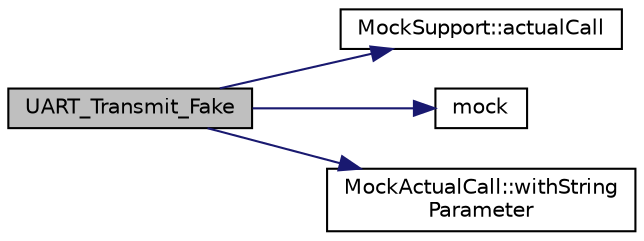 digraph "UART_Transmit_Fake"
{
 // LATEX_PDF_SIZE
  edge [fontname="Helvetica",fontsize="10",labelfontname="Helvetica",labelfontsize="10"];
  node [fontname="Helvetica",fontsize="10",shape=record];
  rankdir="LR";
  Node1 [label="UART_Transmit_Fake",height=0.2,width=0.4,color="black", fillcolor="grey75", style="filled", fontcolor="black",tooltip=" "];
  Node1 -> Node2 [color="midnightblue",fontsize="10",style="solid",fontname="Helvetica"];
  Node2 [label="MockSupport::actualCall",height=0.2,width=0.4,color="black", fillcolor="white", style="filled",URL="$classMockSupport.html#a24c13a885106130715aaf0b6392f090c",tooltip=" "];
  Node1 -> Node3 [color="midnightblue",fontsize="10",style="solid",fontname="Helvetica"];
  Node3 [label="mock",height=0.2,width=0.4,color="black", fillcolor="white", style="filled",URL="$MockSupport_8h.html#ac31c1bc819395bcc9e7ed873f321d4d8",tooltip=" "];
  Node1 -> Node4 [color="midnightblue",fontsize="10",style="solid",fontname="Helvetica"];
  Node4 [label="MockActualCall::withString\lParameter",height=0.2,width=0.4,color="black", fillcolor="white", style="filled",URL="$classMockActualCall.html#a5226cc919ed11fd862b228247b6f223b",tooltip=" "];
}
